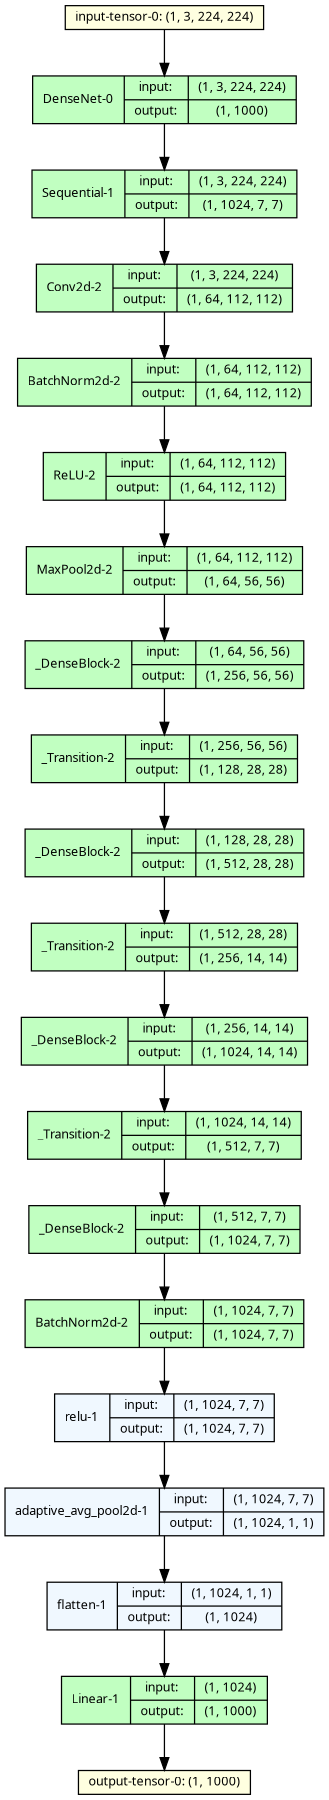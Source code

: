 strict digraph DenseNet121 {
	graph [ordering=in size="12.0,12.0"]
	node [align=left fontname="Linux libertine" fontsize=10 height=0.2 ranksep=0.1 shape=record style=filled]
	edge [fontsize=10]
	0 [label="input-tensor-0: (1, 3, 224, 224)" fillcolor=lightyellow]
	1 [label="DenseNet
-0|{input:|output:}|{(1, 3, 224, 224)|(1, 1000)}" fillcolor=darkseagreen1]
	2 [label="Sequential
-1|{input:|output:}|{(1, 3, 224, 224)|(1, 1024, 7, 7)}" fillcolor=darkseagreen1]
	3 [label="Conv2d
-2|{input:|output:}|{(1, 3, 224, 224)|(1, 64, 112, 112)}" fillcolor=darkseagreen1]
	4 [label="BatchNorm2d
-2|{input:|output:}|{(1, 64, 112, 112)|(1, 64, 112, 112)}" fillcolor=darkseagreen1]
	5 [label="ReLU
-2|{input:|output:}|{(1, 64, 112, 112)|(1, 64, 112, 112)}" fillcolor=darkseagreen1]
	6 [label="MaxPool2d
-2|{input:|output:}|{(1, 64, 112, 112)|(1, 64, 56, 56)}" fillcolor=darkseagreen1]
	7 [label="_DenseBlock
-2|{input:|output:}|{(1, 64, 56, 56)|(1, 256, 56, 56)}" fillcolor=darkseagreen1]
	8 [label="_Transition
-2|{input:|output:}|{(1, 256, 56, 56)|(1, 128, 28, 28)}" fillcolor=darkseagreen1]
	9 [label="_DenseBlock
-2|{input:|output:}|{(1, 128, 28, 28)|(1, 512, 28, 28)}" fillcolor=darkseagreen1]
	10 [label="_Transition
-2|{input:|output:}|{(1, 512, 28, 28)|(1, 256, 14, 14)}" fillcolor=darkseagreen1]
	11 [label="_DenseBlock
-2|{input:|output:}|{(1, 256, 14, 14)|(1, 1024, 14, 14)}" fillcolor=darkseagreen1]
	12 [label="_Transition
-2|{input:|output:}|{(1, 1024, 14, 14)|(1, 512, 7, 7)}" fillcolor=darkseagreen1]
	13 [label="_DenseBlock
-2|{input:|output:}|{(1, 512, 7, 7)|(1, 1024, 7, 7)}" fillcolor=darkseagreen1]
	14 [label="BatchNorm2d
-2|{input:|output:}|{(1, 1024, 7, 7)|(1, 1024, 7, 7)}" fillcolor=darkseagreen1]
	15 [label="relu
-1|{input:|output:}|{(1, 1024, 7, 7)|(1, 1024, 7, 7)}" fillcolor=aliceblue]
	16 [label="adaptive_avg_pool2d
-1|{input:|output:}|{(1, 1024, 7, 7)|(1, 1024, 1, 1)}" fillcolor=aliceblue]
	17 [label="flatten
-1|{input:|output:}|{(1, 1024, 1, 1)|(1, 1024)}" fillcolor=aliceblue]
	18 [label="Linear
-1|{input:|output:}|{(1, 1024)|(1, 1000)}" fillcolor=darkseagreen1]
	19 [label="output-tensor-0: (1, 1000)" fillcolor=lightyellow]
	0 -> 1
	1 -> 2
	2 -> 3
	3 -> 4
	4 -> 5
	5 -> 6
	6 -> 7
	7 -> 8
	8 -> 9
	9 -> 10
	10 -> 11
	11 -> 12
	12 -> 13
	13 -> 14
	14 -> 15
	15 -> 16
	16 -> 17
	17 -> 18
	18 -> 19
}
